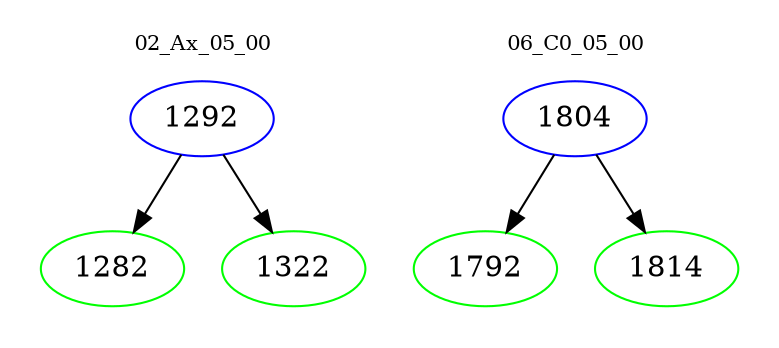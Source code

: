digraph{
subgraph cluster_0 {
color = white
label = "02_Ax_05_00";
fontsize=10;
T0_1292 [label="1292", color="blue"]
T0_1292 -> T0_1282 [color="black"]
T0_1282 [label="1282", color="green"]
T0_1292 -> T0_1322 [color="black"]
T0_1322 [label="1322", color="green"]
}
subgraph cluster_1 {
color = white
label = "06_C0_05_00";
fontsize=10;
T1_1804 [label="1804", color="blue"]
T1_1804 -> T1_1792 [color="black"]
T1_1792 [label="1792", color="green"]
T1_1804 -> T1_1814 [color="black"]
T1_1814 [label="1814", color="green"]
}
}
